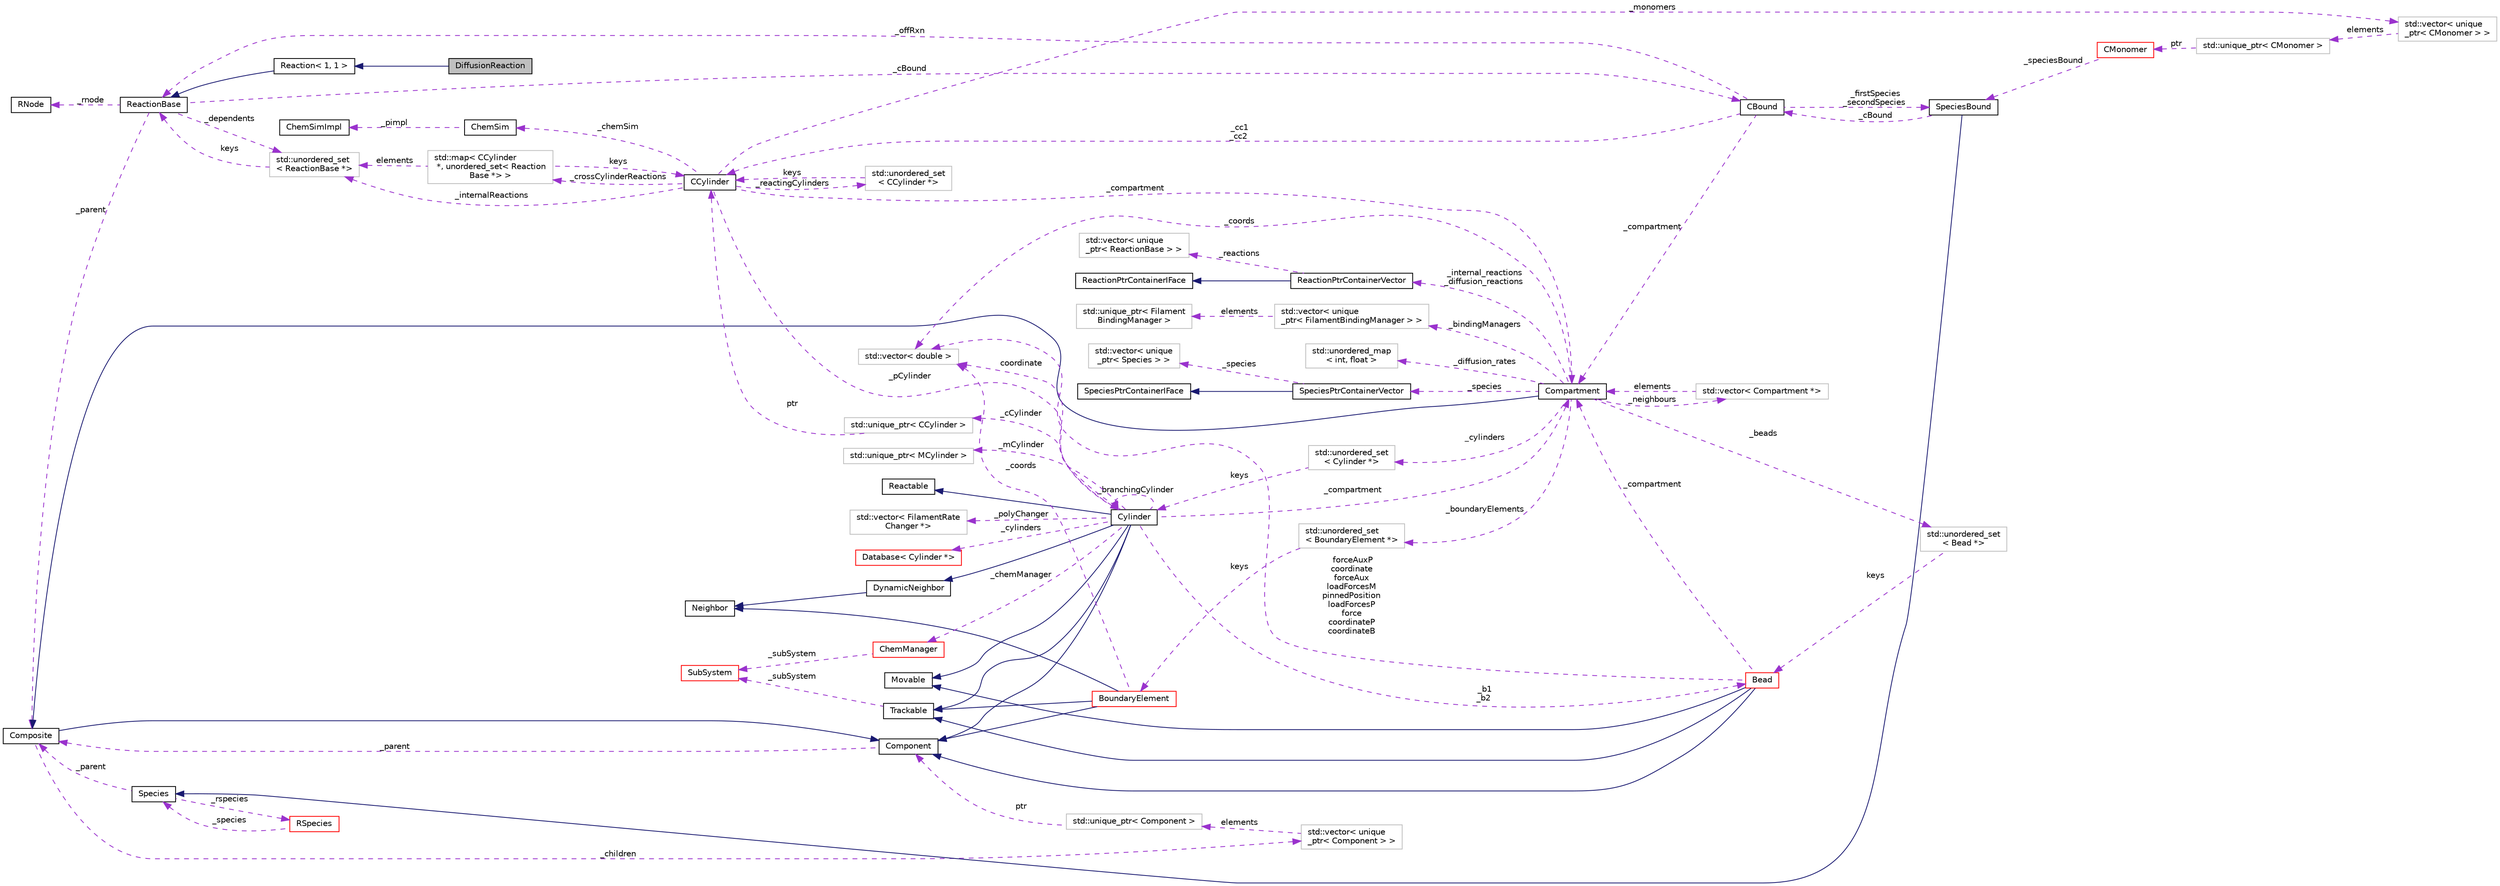 digraph "DiffusionReaction"
{
 // INTERACTIVE_SVG=YES
  edge [fontname="Helvetica",fontsize="10",labelfontname="Helvetica",labelfontsize="10"];
  node [fontname="Helvetica",fontsize="10",shape=record];
  rankdir="LR";
  Node3 [label="DiffusionReaction",height=0.2,width=0.4,color="black", fillcolor="grey75", style="filled", fontcolor="black"];
  Node4 -> Node3 [dir="back",color="midnightblue",fontsize="10",style="solid",fontname="Helvetica"];
  Node4 [label="Reaction\< 1, 1 \>",height=0.2,width=0.4,color="black", fillcolor="white", style="filled",URL="$classReaction.html"];
  Node5 -> Node4 [dir="back",color="midnightblue",fontsize="10",style="solid",fontname="Helvetica"];
  Node5 [label="ReactionBase",height=0.2,width=0.4,color="black", fillcolor="white", style="filled",URL="$classReactionBase.html",tooltip="Represents an abstract interface for simple chemical reactions of the form A + B -> C..."];
  Node6 -> Node5 [dir="back",color="darkorchid3",fontsize="10",style="dashed",label=" _parent" ,fontname="Helvetica"];
  Node6 [label="Composite",height=0.2,width=0.4,color="black", fillcolor="white", style="filled",URL="$classComposite.html",tooltip="The aggregating class for the Composite pattern. "];
  Node7 -> Node6 [dir="back",color="midnightblue",fontsize="10",style="solid",fontname="Helvetica"];
  Node7 [label="Component",height=0.2,width=0.4,color="black", fillcolor="white", style="filled",URL="$classComponent.html",tooltip="The base class for the Composite pattern hieararchy. "];
  Node6 -> Node7 [dir="back",color="darkorchid3",fontsize="10",style="dashed",label=" _parent" ,fontname="Helvetica"];
  Node8 -> Node6 [dir="back",color="darkorchid3",fontsize="10",style="dashed",label=" _children" ,fontname="Helvetica"];
  Node8 [label="std::vector\< unique\l_ptr\< Component \> \>",height=0.2,width=0.4,color="grey75", fillcolor="white", style="filled"];
  Node9 -> Node8 [dir="back",color="darkorchid3",fontsize="10",style="dashed",label=" elements" ,fontname="Helvetica"];
  Node9 [label="std::unique_ptr\< Component \>",height=0.2,width=0.4,color="grey75", fillcolor="white", style="filled"];
  Node7 -> Node9 [dir="back",color="darkorchid3",fontsize="10",style="dashed",label=" ptr" ,fontname="Helvetica"];
  Node10 -> Node5 [dir="back",color="darkorchid3",fontsize="10",style="dashed",label=" _dependents" ,fontname="Helvetica"];
  Node10 [label="std::unordered_set\l\< ReactionBase *\>",height=0.2,width=0.4,color="grey75", fillcolor="white", style="filled"];
  Node5 -> Node10 [dir="back",color="darkorchid3",fontsize="10",style="dashed",label=" keys" ,fontname="Helvetica"];
  Node11 -> Node5 [dir="back",color="darkorchid3",fontsize="10",style="dashed",label=" _cBound" ,fontname="Helvetica"];
  Node11 [label="CBound",height=0.2,width=0.4,color="black", fillcolor="white", style="filled",URL="$classCBound.html",tooltip="Represents a chemical object that is bound to a Filament. "];
  Node12 -> Node11 [dir="back",color="darkorchid3",fontsize="10",style="dashed",label=" _cc1\n_cc2" ,fontname="Helvetica"];
  Node12 [label="CCylinder",height=0.2,width=0.4,color="black", fillcolor="white", style="filled",URL="$classCCylinder.html",tooltip="Holds all CMonomers and Reactions associated with it. "];
  Node13 -> Node12 [dir="back",color="darkorchid3",fontsize="10",style="dashed",label=" _crossCylinderReactions" ,fontname="Helvetica"];
  Node13 [label="std::map\< CCylinder\l *, unordered_set\< Reaction\lBase *\> \>",height=0.2,width=0.4,color="grey75", fillcolor="white", style="filled"];
  Node12 -> Node13 [dir="back",color="darkorchid3",fontsize="10",style="dashed",label=" keys" ,fontname="Helvetica"];
  Node10 -> Node13 [dir="back",color="darkorchid3",fontsize="10",style="dashed",label=" elements" ,fontname="Helvetica"];
  Node14 -> Node12 [dir="back",color="darkorchid3",fontsize="10",style="dashed",label=" _monomers" ,fontname="Helvetica"];
  Node14 [label="std::vector\< unique\l_ptr\< CMonomer \> \>",height=0.2,width=0.4,color="grey75", fillcolor="white", style="filled"];
  Node15 -> Node14 [dir="back",color="darkorchid3",fontsize="10",style="dashed",label=" elements" ,fontname="Helvetica"];
  Node15 [label="std::unique_ptr\< CMonomer \>",height=0.2,width=0.4,color="grey75", fillcolor="white", style="filled"];
  Node16 -> Node15 [dir="back",color="darkorchid3",fontsize="10",style="dashed",label=" ptr" ,fontname="Helvetica"];
  Node16 [label="CMonomer",height=0.2,width=0.4,color="red", fillcolor="white", style="filled",URL="$classCMonomer.html",tooltip="Represents a container for all Species that could be contained in a particular filament element at a ..."];
  Node23 -> Node16 [dir="back",color="darkorchid3",fontsize="10",style="dashed",label=" _speciesBound" ,fontname="Helvetica"];
  Node23 [label="SpeciesBound",height=0.2,width=0.4,color="black", fillcolor="white", style="filled",URL="$classSpeciesBound.html",tooltip="Used for species that can be bound to a Filament. "];
  Node20 -> Node23 [dir="back",color="midnightblue",fontsize="10",style="solid",fontname="Helvetica"];
  Node20 [label="Species",height=0.2,width=0.4,color="black", fillcolor="white", style="filled",URL="$classSpecies.html",tooltip="Represents chemical molecules, tracks their copy number and can be used in Reactions. "];
  Node21 -> Node20 [dir="back",color="darkorchid3",fontsize="10",style="dashed",label=" _rspecies" ,fontname="Helvetica"];
  Node21 [label="RSpecies",height=0.2,width=0.4,color="red", fillcolor="white", style="filled",URL="$classRSpecies.html",tooltip="Represents the reactive aspect of chemical molecules. "];
  Node20 -> Node21 [dir="back",color="darkorchid3",fontsize="10",style="dashed",label=" _species" ,fontname="Helvetica"];
  Node6 -> Node20 [dir="back",color="darkorchid3",fontsize="10",style="dashed",label=" _parent" ,fontname="Helvetica"];
  Node11 -> Node23 [dir="back",color="darkorchid3",fontsize="10",style="dashed",label=" _cBound" ,fontname="Helvetica"];
  Node24 -> Node12 [dir="back",color="darkorchid3",fontsize="10",style="dashed",label=" _pCylinder" ,fontname="Helvetica"];
  Node24 [label="Cylinder",height=0.2,width=0.4,color="black", fillcolor="white", style="filled",URL="$classCylinder.html",tooltip="A container to store a MCylinder and CCylinder. "];
  Node7 -> Node24 [dir="back",color="midnightblue",fontsize="10",style="solid",fontname="Helvetica"];
  Node25 -> Node24 [dir="back",color="midnightblue",fontsize="10",style="solid",fontname="Helvetica"];
  Node25 [label="Trackable",height=0.2,width=0.4,color="black", fillcolor="white", style="filled",URL="$classTrackable.html",tooltip="An abstract base class for a trackable object in the SubSystem. "];
  Node26 -> Node25 [dir="back",color="darkorchid3",fontsize="10",style="dashed",label=" _subSystem" ,fontname="Helvetica"];
  Node26 [label="SubSystem",height=0.2,width=0.4,color="red", fillcolor="white", style="filled",URL="$classSubSystem.html",tooltip="Manages all Movables and Reactables. "];
  Node28 -> Node24 [dir="back",color="midnightblue",fontsize="10",style="solid",fontname="Helvetica"];
  Node28 [label="Movable",height=0.2,width=0.4,color="black", fillcolor="white", style="filled",URL="$classMovable.html",tooltip="An abstract base class for a movable element in the SubSystem. "];
  Node30 -> Node24 [dir="back",color="midnightblue",fontsize="10",style="solid",fontname="Helvetica"];
  Node30 [label="Reactable",height=0.2,width=0.4,color="black", fillcolor="white", style="filled",URL="$classReactable.html",tooltip="An abstract base class for a reactable element in the SubSystem. "];
  Node64 -> Node24 [dir="back",color="midnightblue",fontsize="10",style="solid",fontname="Helvetica"];
  Node64 [label="DynamicNeighbor",height=0.2,width=0.4,color="black", fillcolor="white", style="filled",URL="$classDynamicNeighbor.html",tooltip="An abstract base class for any element that can be added or removed from a NeighborList dynamically a..."];
  Node38 -> Node64 [dir="back",color="midnightblue",fontsize="10",style="solid",fontname="Helvetica"];
  Node38 [label="Neighbor",height=0.2,width=0.4,color="black", fillcolor="white", style="filled",URL="$classNeighbor.html",tooltip="An abstract base class for any element that can be added or removed from a NeighborList statically at..."];
  Node24 -> Node24 [dir="back",color="darkorchid3",fontsize="10",style="dashed",label=" _branchingCylinder" ,fontname="Helvetica"];
  Node65 -> Node24 [dir="back",color="darkorchid3",fontsize="10",style="dashed",label=" _polyChanger" ,fontname="Helvetica"];
  Node65 [label="std::vector\< FilamentRate\lChanger *\>",height=0.2,width=0.4,color="grey75", fillcolor="white", style="filled"];
  Node67 -> Node24 [dir="back",color="darkorchid3",fontsize="10",style="dashed",label=" _cCylinder" ,fontname="Helvetica"];
  Node67 [label="std::unique_ptr\< CCylinder \>",height=0.2,width=0.4,color="grey75", fillcolor="white", style="filled"];
  Node12 -> Node67 [dir="back",color="darkorchid3",fontsize="10",style="dashed",label=" ptr" ,fontname="Helvetica"];
  Node44 -> Node24 [dir="back",color="darkorchid3",fontsize="10",style="dashed",label=" _b1\n_b2" ,fontname="Helvetica"];
  Node44 [label="Bead",height=0.2,width=0.4,color="red", fillcolor="white", style="filled",URL="$classBead.html",tooltip="Represents a single coordinate between Cylinders, and holds forces needed for mechanical equilibratio..."];
  Node7 -> Node44 [dir="back",color="midnightblue",fontsize="10",style="solid",fontname="Helvetica"];
  Node25 -> Node44 [dir="back",color="midnightblue",fontsize="10",style="solid",fontname="Helvetica"];
  Node28 -> Node44 [dir="back",color="midnightblue",fontsize="10",style="solid",fontname="Helvetica"];
  Node42 -> Node44 [dir="back",color="darkorchid3",fontsize="10",style="dashed",label=" _compartment" ,fontname="Helvetica"];
  Node42 [label="Compartment",height=0.2,width=0.4,color="black", fillcolor="white", style="filled",URL="$classCompartment.html",tooltip="A container or holding Species and Reactions. "];
  Node6 -> Node42 [dir="back",color="midnightblue",fontsize="10",style="solid",fontname="Helvetica"];
  Node43 -> Node42 [dir="back",color="darkorchid3",fontsize="10",style="dashed",label=" _beads" ,fontname="Helvetica"];
  Node43 [label="std::unordered_set\l\< Bead *\>",height=0.2,width=0.4,color="grey75", fillcolor="white", style="filled"];
  Node44 -> Node43 [dir="back",color="darkorchid3",fontsize="10",style="dashed",label=" keys" ,fontname="Helvetica"];
  Node46 -> Node42 [dir="back",color="darkorchid3",fontsize="10",style="dashed",label=" _neighbours" ,fontname="Helvetica"];
  Node46 [label="std::vector\< Compartment *\>",height=0.2,width=0.4,color="grey75", fillcolor="white", style="filled"];
  Node42 -> Node46 [dir="back",color="darkorchid3",fontsize="10",style="dashed",label=" elements" ,fontname="Helvetica"];
  Node47 -> Node42 [dir="back",color="darkorchid3",fontsize="10",style="dashed",label=" _cylinders" ,fontname="Helvetica"];
  Node47 [label="std::unordered_set\l\< Cylinder *\>",height=0.2,width=0.4,color="grey75", fillcolor="white", style="filled"];
  Node24 -> Node47 [dir="back",color="darkorchid3",fontsize="10",style="dashed",label=" keys" ,fontname="Helvetica"];
  Node48 -> Node42 [dir="back",color="darkorchid3",fontsize="10",style="dashed",label=" _boundaryElements" ,fontname="Helvetica"];
  Node48 [label="std::unordered_set\l\< BoundaryElement *\>",height=0.2,width=0.4,color="grey75", fillcolor="white", style="filled"];
  Node37 -> Node48 [dir="back",color="darkorchid3",fontsize="10",style="dashed",label=" keys" ,fontname="Helvetica"];
  Node37 [label="BoundaryElement",height=0.2,width=0.4,color="red", fillcolor="white", style="filled",URL="$classBoundaryElement.html",tooltip="Represents an element of a BoundarySurface. "];
  Node7 -> Node37 [dir="back",color="midnightblue",fontsize="10",style="solid",fontname="Helvetica"];
  Node25 -> Node37 [dir="back",color="midnightblue",fontsize="10",style="solid",fontname="Helvetica"];
  Node38 -> Node37 [dir="back",color="midnightblue",fontsize="10",style="solid",fontname="Helvetica"];
  Node40 -> Node37 [dir="back",color="darkorchid3",fontsize="10",style="dashed",label=" _coords" ,fontname="Helvetica"];
  Node40 [label="std::vector\< double \>",height=0.2,width=0.4,color="grey75", fillcolor="white", style="filled"];
  Node49 -> Node42 [dir="back",color="darkorchid3",fontsize="10",style="dashed",label=" _internal_reactions\n_diffusion_reactions" ,fontname="Helvetica"];
  Node49 [label="ReactionPtrContainerVector",height=0.2,width=0.4,color="black", fillcolor="white", style="filled",URL="$classReactionPtrContainerVector.html",tooltip="A concrete class implementing the ReactionPtrContainerIFace, using vector<unique_ptr<ReactionBase>> a..."];
  Node50 -> Node49 [dir="back",color="midnightblue",fontsize="10",style="solid",fontname="Helvetica"];
  Node50 [label="ReactionPtrContainerIFace",height=0.2,width=0.4,color="black", fillcolor="white", style="filled",URL="$classReactionPtrContainerIFace.html",tooltip="An abstract interface for a container of pointers to reaction objects. "];
  Node51 -> Node49 [dir="back",color="darkorchid3",fontsize="10",style="dashed",label=" _reactions" ,fontname="Helvetica"];
  Node51 [label="std::vector\< unique\l_ptr\< ReactionBase \> \>",height=0.2,width=0.4,color="grey75", fillcolor="white", style="filled"];
  Node53 -> Node42 [dir="back",color="darkorchid3",fontsize="10",style="dashed",label=" _diffusion_rates" ,fontname="Helvetica"];
  Node53 [label="std::unordered_map\l\< int, float \>",height=0.2,width=0.4,color="grey75", fillcolor="white", style="filled"];
  Node40 -> Node42 [dir="back",color="darkorchid3",fontsize="10",style="dashed",label=" _coords" ,fontname="Helvetica"];
  Node54 -> Node42 [dir="back",color="darkorchid3",fontsize="10",style="dashed",label=" _bindingManagers" ,fontname="Helvetica"];
  Node54 [label="std::vector\< unique\l_ptr\< FilamentBindingManager \> \>",height=0.2,width=0.4,color="grey75", fillcolor="white", style="filled"];
  Node55 -> Node54 [dir="back",color="darkorchid3",fontsize="10",style="dashed",label=" elements" ,fontname="Helvetica"];
  Node55 [label="std::unique_ptr\< Filament\lBindingManager \>",height=0.2,width=0.4,color="grey75", fillcolor="white", style="filled"];
  Node59 -> Node42 [dir="back",color="darkorchid3",fontsize="10",style="dashed",label=" _species" ,fontname="Helvetica"];
  Node59 [label="SpeciesPtrContainerVector",height=0.2,width=0.4,color="black", fillcolor="white", style="filled",URL="$classSpeciesPtrContainerVector.html",tooltip="A concrete class implementing the SpeciesPtrContainerIFace, using vector<unique_ptr<Species>> as the ..."];
  Node60 -> Node59 [dir="back",color="midnightblue",fontsize="10",style="solid",fontname="Helvetica"];
  Node60 [label="SpeciesPtrContainerIFace",height=0.2,width=0.4,color="black", fillcolor="white", style="filled",URL="$classSpeciesPtrContainerIFace.html",tooltip="An abstract interface for a container of pointers to Species objects. "];
  Node61 -> Node59 [dir="back",color="darkorchid3",fontsize="10",style="dashed",label=" _species" ,fontname="Helvetica"];
  Node61 [label="std::vector\< unique\l_ptr\< Species \> \>",height=0.2,width=0.4,color="grey75", fillcolor="white", style="filled"];
  Node40 -> Node44 [dir="back",color="darkorchid3",fontsize="10",style="dashed",label=" forceAuxP\ncoordinate\nforceAux\nloadForcesM\npinnedPosition\nloadForcesP\nforce\ncoordinateP\ncoordinateB" ,fontname="Helvetica"];
  Node68 -> Node24 [dir="back",color="darkorchid3",fontsize="10",style="dashed",label=" _cylinders" ,fontname="Helvetica"];
  Node68 [label="Database\< Cylinder *\>",height=0.2,width=0.4,color="red", fillcolor="white", style="filled",URL="$classDatabase.html"];
  Node42 -> Node24 [dir="back",color="darkorchid3",fontsize="10",style="dashed",label=" _compartment" ,fontname="Helvetica"];
  Node70 -> Node24 [dir="back",color="darkorchid3",fontsize="10",style="dashed",label=" _chemManager" ,fontname="Helvetica"];
  Node70 [label="ChemManager",height=0.2,width=0.4,color="red", fillcolor="white", style="filled",URL="$classChemManager.html",tooltip="For initailizing chemical reactions based on a specific system. "];
  Node26 -> Node70 [dir="back",color="darkorchid3",fontsize="10",style="dashed",label=" _subSystem" ,fontname="Helvetica"];
  Node82 -> Node24 [dir="back",color="darkorchid3",fontsize="10",style="dashed",label=" _mCylinder" ,fontname="Helvetica"];
  Node82 [label="std::unique_ptr\< MCylinder \>",height=0.2,width=0.4,color="grey75", fillcolor="white", style="filled"];
  Node40 -> Node24 [dir="back",color="darkorchid3",fontsize="10",style="dashed",label=" coordinate" ,fontname="Helvetica"];
  Node84 -> Node12 [dir="back",color="darkorchid3",fontsize="10",style="dashed",label=" _reactingCylinders" ,fontname="Helvetica"];
  Node84 [label="std::unordered_set\l\< CCylinder *\>",height=0.2,width=0.4,color="grey75", fillcolor="white", style="filled"];
  Node12 -> Node84 [dir="back",color="darkorchid3",fontsize="10",style="dashed",label=" keys" ,fontname="Helvetica"];
  Node42 -> Node12 [dir="back",color="darkorchid3",fontsize="10",style="dashed",label=" _compartment" ,fontname="Helvetica"];
  Node10 -> Node12 [dir="back",color="darkorchid3",fontsize="10",style="dashed",label=" _internalReactions" ,fontname="Helvetica"];
  Node85 -> Node12 [dir="back",color="darkorchid3",fontsize="10",style="dashed",label=" _chemSim" ,fontname="Helvetica"];
  Node85 [label="ChemSim",height=0.2,width=0.4,color="black", fillcolor="white", style="filled",URL="$classChemSim.html",tooltip="Used to manage running a network of chemical reactions. "];
  Node86 -> Node85 [dir="back",color="darkorchid3",fontsize="10",style="dashed",label=" _pimpl" ,fontname="Helvetica"];
  Node86 [label="ChemSimImpl",height=0.2,width=0.4,color="black", fillcolor="white", style="filled",URL="$classChemSimImpl.html",tooltip="An abstract base class for algorithms that run stochastic chemical kinetics. "];
  Node42 -> Node11 [dir="back",color="darkorchid3",fontsize="10",style="dashed",label=" _compartment" ,fontname="Helvetica"];
  Node23 -> Node11 [dir="back",color="darkorchid3",fontsize="10",style="dashed",label=" _firstSpecies\n_secondSpecies" ,fontname="Helvetica"];
  Node5 -> Node11 [dir="back",color="darkorchid3",fontsize="10",style="dashed",label=" _offRxn" ,fontname="Helvetica"];
  Node87 -> Node5 [dir="back",color="darkorchid3",fontsize="10",style="dashed",label=" _rnode" ,fontname="Helvetica"];
  Node87 [label="RNode",height=0.2,width=0.4,color="black", fillcolor="white", style="filled",URL="$classRNode.html",tooltip="This is an abstract base class for classes that need to be associated with the given Reaction object..."];
}
